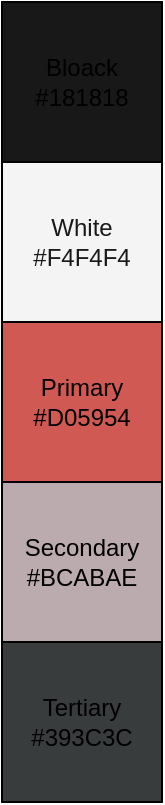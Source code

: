 <mxfile pages="4">
    <diagram id="nZ8VQuLJQj1fC0DwiBK-" name="colos">
        <mxGraphModel dx="412" dy="779" grid="1" gridSize="10" guides="1" tooltips="1" connect="1" arrows="1" fold="1" page="1" pageScale="1" pageWidth="690" pageHeight="980" math="0" shadow="0">
            <root>
                <mxCell id="0"/>
                <mxCell id="1" parent="0"/>
                <mxCell id="2" value="Secondary&lt;br&gt;#BCABAE" style="whiteSpace=wrap;html=1;aspect=fixed;fillColor=#BCABAE;" parent="1" vertex="1">
                    <mxGeometry x="40" y="400" width="80" height="80" as="geometry"/>
                </mxCell>
                <mxCell id="3" value="Bloack&lt;br&gt;#181818" style="whiteSpace=wrap;html=1;aspect=fixed;fillColor=#181818;" parent="1" vertex="1">
                    <mxGeometry x="40" y="160" width="80" height="80" as="geometry"/>
                </mxCell>
                <mxCell id="4" value="Tertiary&lt;br&gt;#393C3C" style="whiteSpace=wrap;html=1;aspect=fixed;fillColor=#393C3C;" parent="1" vertex="1">
                    <mxGeometry x="40" y="480" width="80" height="80" as="geometry"/>
                </mxCell>
                <mxCell id="5" value="Primary&lt;br&gt;#D05954" style="whiteSpace=wrap;html=1;aspect=fixed;fillColor=#D05954;" parent="1" vertex="1">
                    <mxGeometry x="40" y="320" width="80" height="80" as="geometry"/>
                </mxCell>
                <mxCell id="6" value="White&lt;br&gt;#F4F4F4" style="whiteSpace=wrap;html=1;aspect=fixed;fillColor=#F4F4F4;fontColor=#1A1A1A;" parent="1" vertex="1">
                    <mxGeometry x="40" y="240" width="80" height="80" as="geometry"/>
                </mxCell>
            </root>
        </mxGraphModel>
    </diagram>
    <diagram id="qTTrnhbTdnTxMqkNK_bI" name="logo">
        <mxGraphModel dx="1109" dy="779" grid="1" gridSize="10" guides="1" tooltips="1" connect="1" arrows="1" fold="1" page="1" pageScale="1" pageWidth="827" pageHeight="1169" math="0" shadow="0">
            <root>
                <mxCell id="0"/>
                <mxCell id="1" parent="0"/>
                <mxCell id="y8EwBdms2MEn9OW9ZcL6-1" value="" style="whiteSpace=wrap;html=1;aspect=fixed;fontColor=#393c3c;fillColor=#393c3c;fontSize=60;fontFamily=Myrica M;fontStyle=1;strokeColor=none;strokeWidth=0;" parent="1" vertex="1">
                    <mxGeometry width="511" height="511" as="geometry"/>
                </mxCell>
                <mxCell id="y8EwBdms2MEn9OW9ZcL6-2" value="&lt;p style=&quot;line-height: 100%; font-size: 81px;&quot;&gt;&lt;u style=&quot;font-size: 81px;&quot;&gt;neputa note&lt;/u&gt;&lt;/p&gt;" style="text;strokeColor=none;fillColor=none;fontSize=81;fontStyle=0;verticalAlign=middle;align=center;labelBackgroundColor=none;strokeWidth=2;fontColor=#f4f4f4;fontFamily=Myrica M;labelBorderColor=none;spacing=0;html=1;" parent="1" vertex="1">
                    <mxGeometry x="2" y="226" width="508" height="74" as="geometry"/>
                </mxCell>
            </root>
        </mxGraphModel>
    </diagram>
    <diagram id="bSTitQ5QHuyXJm45_BN2" name="open-graph">
        <mxGraphModel dx="1109" dy="779" grid="1" gridSize="10" guides="1" tooltips="1" connect="1" arrows="1" fold="1" page="1" pageScale="1" pageWidth="1600" pageHeight="900" math="0" shadow="0">
            <root>
                <mxCell id="0"/>
                <mxCell id="1" parent="0"/>
                <mxCell id="LqHSH69m6oc-1T1CcmQg-1" value="" style="rounded=0;whiteSpace=wrap;html=1;fillColor=#393c3c;strokeColor=none;" parent="1" vertex="1">
                    <mxGeometry width="1200" height="600" as="geometry"/>
                </mxCell>
                <mxCell id="OD8FQaAgqh0KTz8XN8Zv-2" value="&lt;p style=&quot;line-height: 100%; font-size: 120px;&quot;&gt;&lt;u style=&quot;font-size: 120px;&quot;&gt;neputa note&lt;/u&gt;&lt;/p&gt;" style="text;strokeColor=none;fillColor=none;fontSize=120;fontStyle=0;verticalAlign=middle;align=center;labelBackgroundColor=none;strokeWidth=2;fontColor=#f4f4f4;fontFamily=Myrica M;labelBorderColor=none;spacing=0;html=1;" parent="1" vertex="1">
                    <mxGeometry x="10" y="250" width="1180" height="74" as="geometry"/>
                </mxCell>
            </root>
        </mxGraphModel>
    </diagram>
    <diagram id="nnJpvXFicY4iBu08bDUA" name="icon">
        <mxGraphModel dx="151" dy="112" grid="1" gridSize="10" guides="1" tooltips="1" connect="1" arrows="1" fold="1" page="1" pageScale="1" pageWidth="1000" pageHeight="700" math="0" shadow="0">
            <root>
                <mxCell id="0"/>
                <mxCell id="1" parent="0"/>
                <mxCell id="0sQZlIQgijTOSkFy5HN_-1" value="" style="whiteSpace=wrap;html=1;aspect=fixed;fillColor=#BCABAE;strokeColor=none;container=0;" vertex="1" parent="1">
                    <mxGeometry x="110" y="100" width="20" height="20" as="geometry"/>
                </mxCell>
                <mxCell id="0sQZlIQgijTOSkFy5HN_-3" value="" style="whiteSpace=wrap;html=1;aspect=fixed;fillColor=#393C3C;strokeColor=none;container=0;" vertex="1" parent="1">
                    <mxGeometry x="110" y="120" width="20" height="20" as="geometry"/>
                </mxCell>
                <mxCell id="0sQZlIQgijTOSkFy5HN_-4" value="" style="whiteSpace=wrap;html=1;aspect=fixed;fillColor=#D05954;strokeColor=none;container=0;" vertex="1" parent="1">
                    <mxGeometry x="130" y="100" width="20" height="20" as="geometry"/>
                </mxCell>
                <mxCell id="2PsoGzePvUFk9oYENC5d-1" value="" style="whiteSpace=wrap;html=1;aspect=fixed;fillColor=#F4F4F4;fontColor=#1A1A1A;strokeColor=none;container=0;" vertex="1" parent="1">
                    <mxGeometry x="130" y="120" width="20" height="20" as="geometry"/>
                </mxCell>
            </root>
        </mxGraphModel>
    </diagram>
</mxfile>